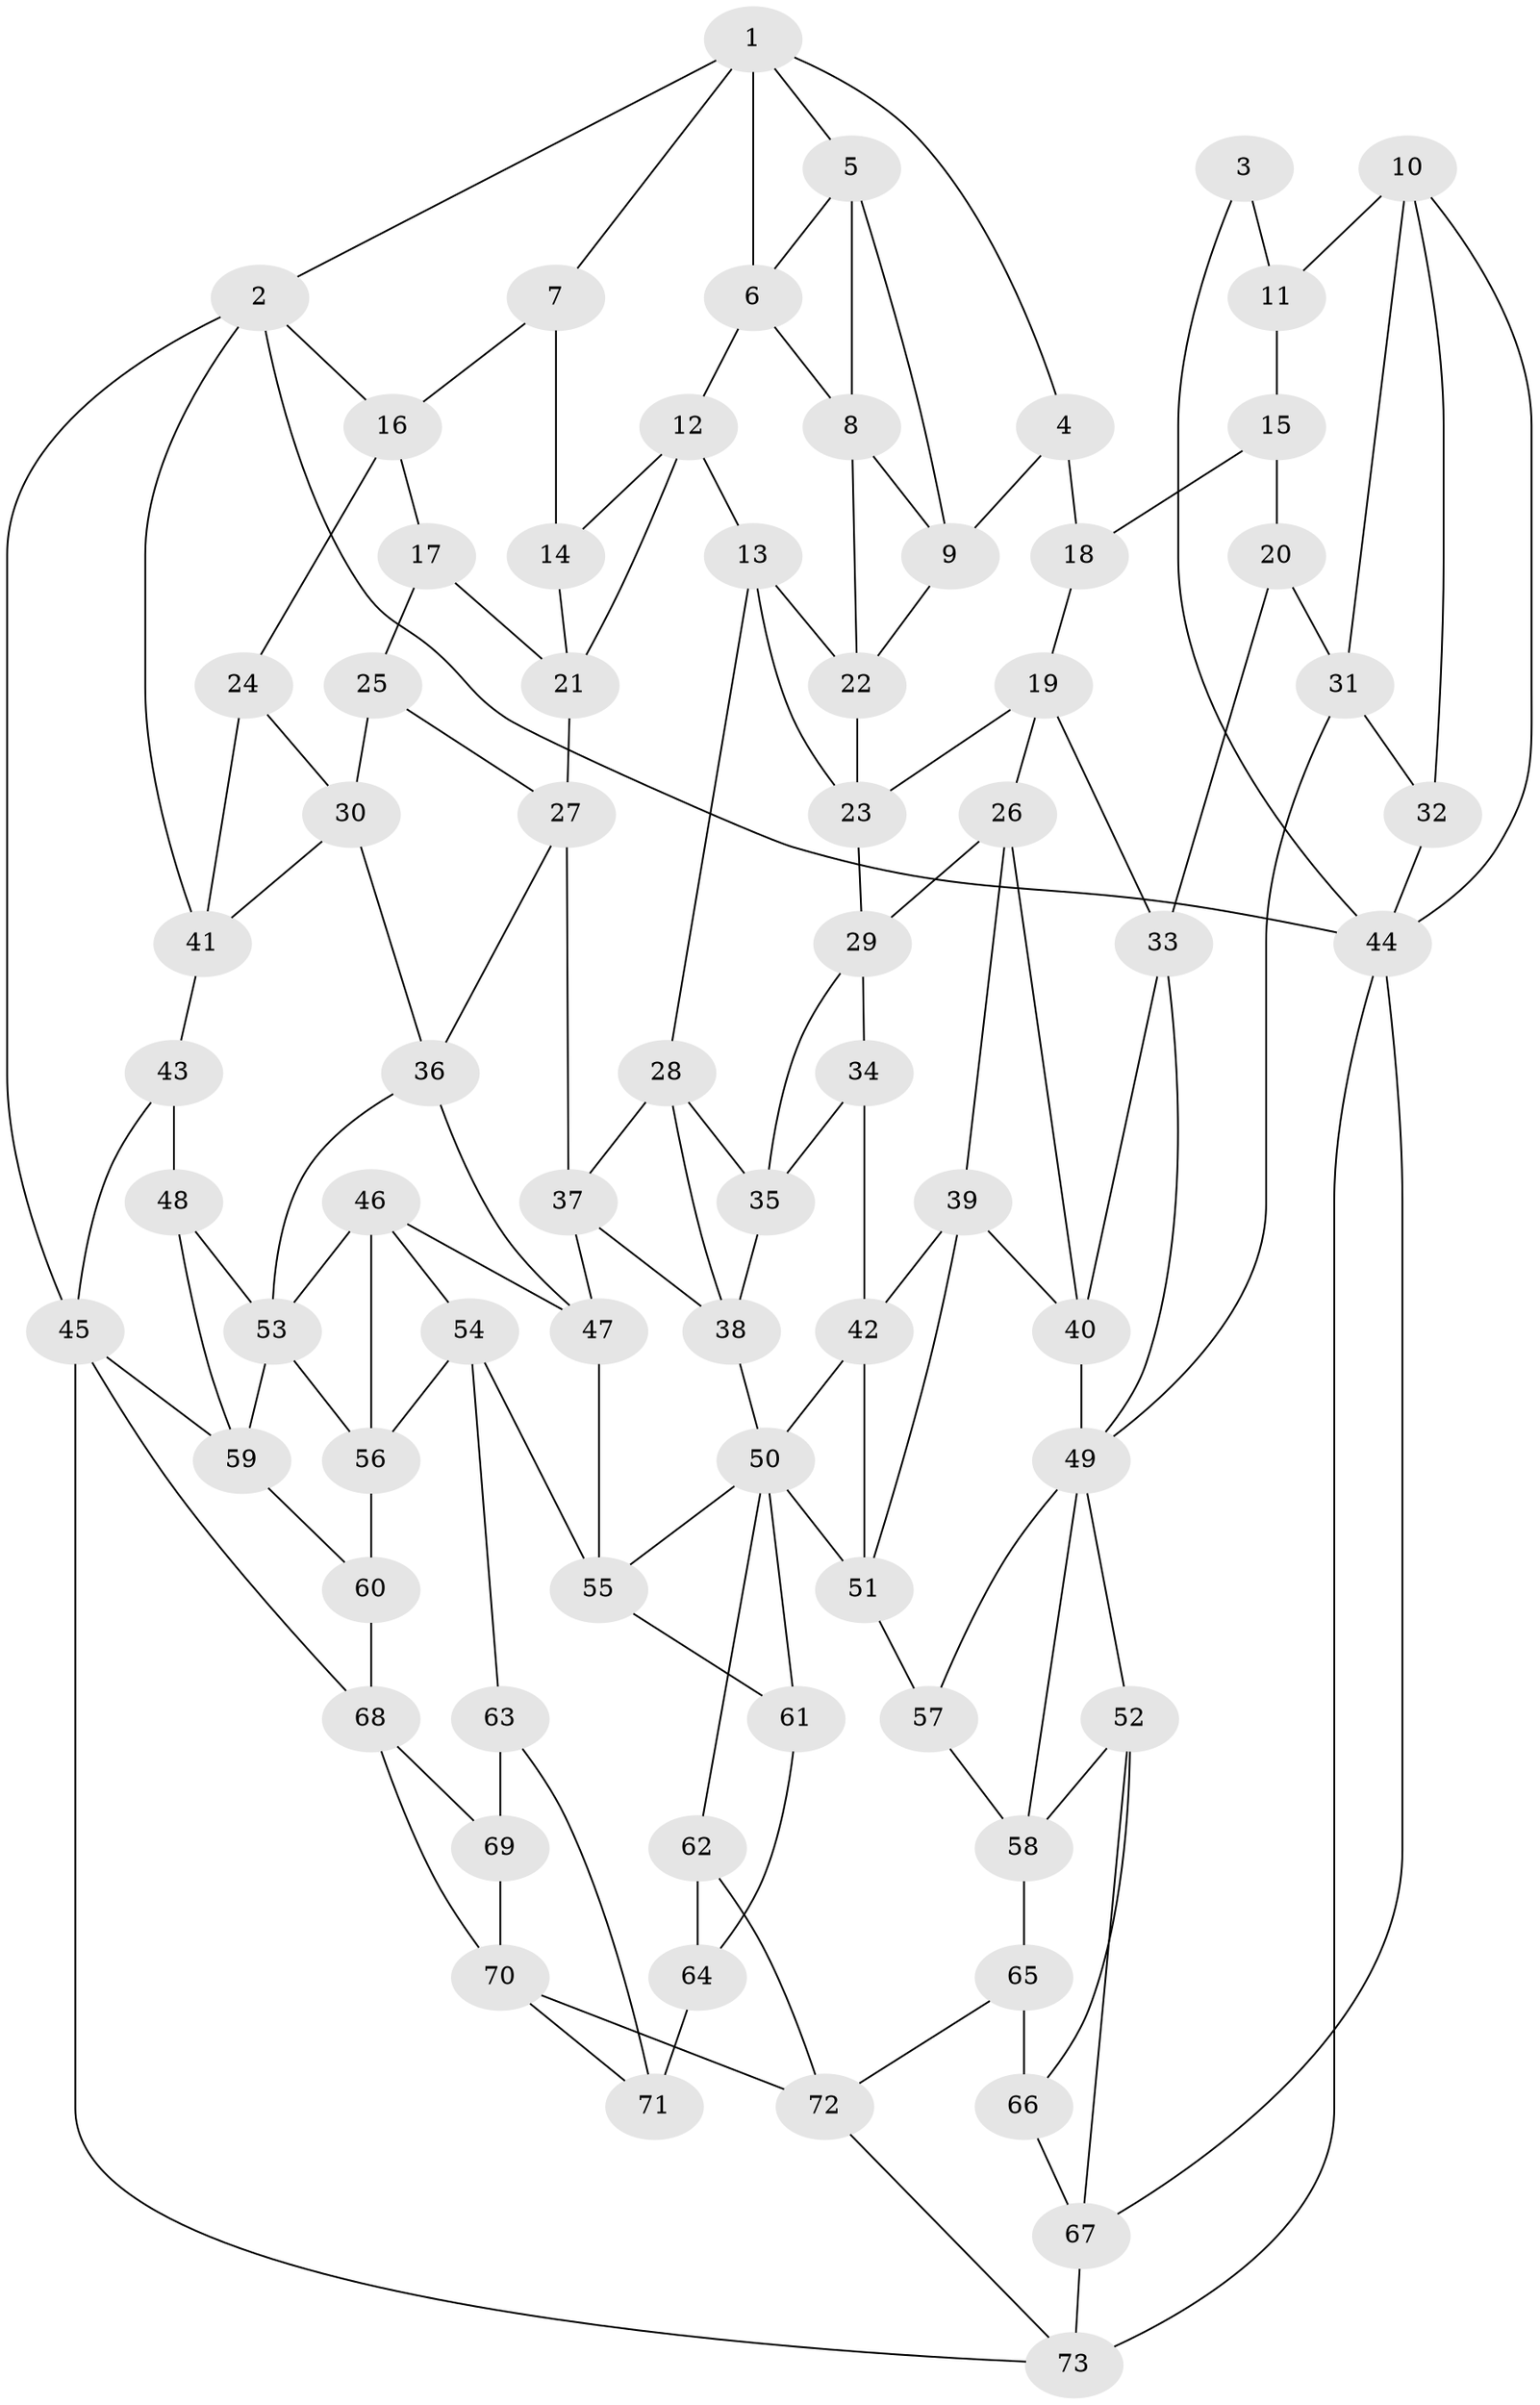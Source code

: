 // original degree distribution, {3: 0.013793103448275862, 5: 0.5241379310344828, 4: 0.2413793103448276, 6: 0.2206896551724138}
// Generated by graph-tools (version 1.1) at 2025/27/03/09/25 03:27:03]
// undirected, 73 vertices, 138 edges
graph export_dot {
graph [start="1"]
  node [color=gray90,style=filled];
  1;
  2;
  3;
  4;
  5;
  6;
  7;
  8;
  9;
  10;
  11;
  12;
  13;
  14;
  15;
  16;
  17;
  18;
  19;
  20;
  21;
  22;
  23;
  24;
  25;
  26;
  27;
  28;
  29;
  30;
  31;
  32;
  33;
  34;
  35;
  36;
  37;
  38;
  39;
  40;
  41;
  42;
  43;
  44;
  45;
  46;
  47;
  48;
  49;
  50;
  51;
  52;
  53;
  54;
  55;
  56;
  57;
  58;
  59;
  60;
  61;
  62;
  63;
  64;
  65;
  66;
  67;
  68;
  69;
  70;
  71;
  72;
  73;
  1 -- 2 [weight=1.0];
  1 -- 4 [weight=1.0];
  1 -- 5 [weight=1.0];
  1 -- 6 [weight=1.0];
  1 -- 7 [weight=1.0];
  2 -- 16 [weight=1.0];
  2 -- 41 [weight=1.0];
  2 -- 44 [weight=1.0];
  2 -- 45 [weight=1.0];
  3 -- 11 [weight=1.0];
  3 -- 44 [weight=1.0];
  4 -- 9 [weight=1.0];
  4 -- 18 [weight=2.0];
  5 -- 6 [weight=1.0];
  5 -- 8 [weight=1.0];
  5 -- 9 [weight=1.0];
  6 -- 8 [weight=1.0];
  6 -- 12 [weight=1.0];
  7 -- 14 [weight=2.0];
  7 -- 16 [weight=1.0];
  8 -- 9 [weight=1.0];
  8 -- 22 [weight=1.0];
  9 -- 22 [weight=1.0];
  10 -- 11 [weight=1.0];
  10 -- 31 [weight=1.0];
  10 -- 32 [weight=1.0];
  10 -- 44 [weight=1.0];
  11 -- 15 [weight=2.0];
  12 -- 13 [weight=1.0];
  12 -- 14 [weight=1.0];
  12 -- 21 [weight=1.0];
  13 -- 22 [weight=1.0];
  13 -- 23 [weight=1.0];
  13 -- 28 [weight=1.0];
  14 -- 21 [weight=1.0];
  15 -- 18 [weight=1.0];
  15 -- 20 [weight=1.0];
  16 -- 17 [weight=1.0];
  16 -- 24 [weight=1.0];
  17 -- 21 [weight=1.0];
  17 -- 25 [weight=2.0];
  18 -- 19 [weight=1.0];
  19 -- 23 [weight=1.0];
  19 -- 26 [weight=1.0];
  19 -- 33 [weight=1.0];
  20 -- 31 [weight=1.0];
  20 -- 33 [weight=1.0];
  21 -- 27 [weight=1.0];
  22 -- 23 [weight=1.0];
  23 -- 29 [weight=1.0];
  24 -- 30 [weight=1.0];
  24 -- 41 [weight=1.0];
  25 -- 27 [weight=1.0];
  25 -- 30 [weight=1.0];
  26 -- 29 [weight=1.0];
  26 -- 39 [weight=1.0];
  26 -- 40 [weight=1.0];
  27 -- 36 [weight=1.0];
  27 -- 37 [weight=1.0];
  28 -- 35 [weight=1.0];
  28 -- 37 [weight=1.0];
  28 -- 38 [weight=1.0];
  29 -- 34 [weight=1.0];
  29 -- 35 [weight=1.0];
  30 -- 36 [weight=1.0];
  30 -- 41 [weight=1.0];
  31 -- 32 [weight=1.0];
  31 -- 49 [weight=1.0];
  32 -- 44 [weight=1.0];
  33 -- 40 [weight=1.0];
  33 -- 49 [weight=1.0];
  34 -- 35 [weight=1.0];
  34 -- 42 [weight=1.0];
  35 -- 38 [weight=1.0];
  36 -- 47 [weight=1.0];
  36 -- 53 [weight=1.0];
  37 -- 38 [weight=1.0];
  37 -- 47 [weight=1.0];
  38 -- 50 [weight=1.0];
  39 -- 40 [weight=1.0];
  39 -- 42 [weight=1.0];
  39 -- 51 [weight=1.0];
  40 -- 49 [weight=1.0];
  41 -- 43 [weight=1.0];
  42 -- 50 [weight=1.0];
  42 -- 51 [weight=1.0];
  43 -- 45 [weight=1.0];
  43 -- 48 [weight=1.0];
  44 -- 67 [weight=1.0];
  44 -- 73 [weight=1.0];
  45 -- 59 [weight=1.0];
  45 -- 68 [weight=1.0];
  45 -- 73 [weight=1.0];
  46 -- 47 [weight=1.0];
  46 -- 53 [weight=1.0];
  46 -- 54 [weight=1.0];
  46 -- 56 [weight=1.0];
  47 -- 55 [weight=1.0];
  48 -- 53 [weight=2.0];
  48 -- 59 [weight=1.0];
  49 -- 52 [weight=1.0];
  49 -- 57 [weight=1.0];
  49 -- 58 [weight=1.0];
  50 -- 51 [weight=1.0];
  50 -- 55 [weight=1.0];
  50 -- 61 [weight=1.0];
  50 -- 62 [weight=1.0];
  51 -- 57 [weight=2.0];
  52 -- 58 [weight=1.0];
  52 -- 66 [weight=1.0];
  52 -- 67 [weight=1.0];
  53 -- 56 [weight=1.0];
  53 -- 59 [weight=1.0];
  54 -- 55 [weight=1.0];
  54 -- 56 [weight=1.0];
  54 -- 63 [weight=1.0];
  55 -- 61 [weight=1.0];
  56 -- 60 [weight=1.0];
  57 -- 58 [weight=1.0];
  58 -- 65 [weight=1.0];
  59 -- 60 [weight=1.0];
  60 -- 68 [weight=1.0];
  61 -- 64 [weight=1.0];
  62 -- 64 [weight=1.0];
  62 -- 72 [weight=1.0];
  63 -- 69 [weight=2.0];
  63 -- 71 [weight=1.0];
  64 -- 71 [weight=2.0];
  65 -- 66 [weight=2.0];
  65 -- 72 [weight=1.0];
  66 -- 67 [weight=1.0];
  67 -- 73 [weight=1.0];
  68 -- 69 [weight=1.0];
  68 -- 70 [weight=1.0];
  69 -- 70 [weight=1.0];
  70 -- 71 [weight=1.0];
  70 -- 72 [weight=1.0];
  72 -- 73 [weight=1.0];
}
